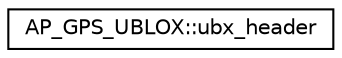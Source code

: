 digraph "Graphical Class Hierarchy"
{
 // INTERACTIVE_SVG=YES
  edge [fontname="Helvetica",fontsize="10",labelfontname="Helvetica",labelfontsize="10"];
  node [fontname="Helvetica",fontsize="10",shape=record];
  rankdir="LR";
  Node1 [label="AP_GPS_UBLOX::ubx_header",height=0.2,width=0.4,color="black", fillcolor="white", style="filled",URL="$structAP__GPS__UBLOX_1_1ubx__header.html"];
}
